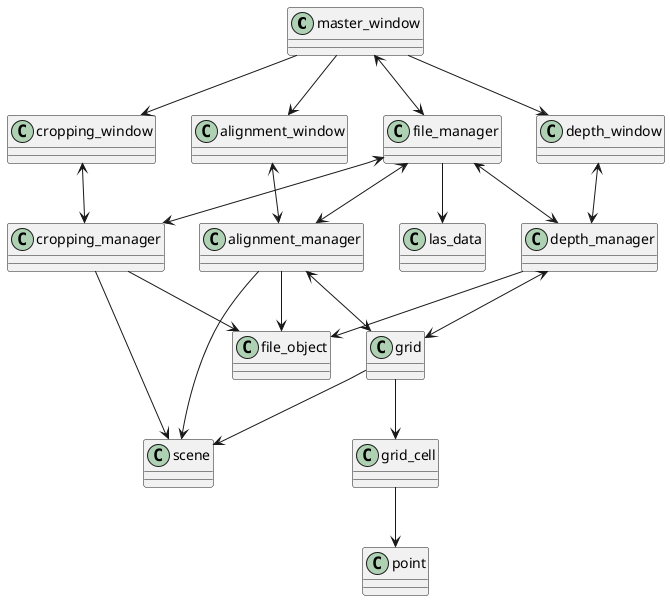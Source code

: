 @startuml
class master_window
class file_manager
class cropping_window
class depth_window
class alignment_window
class cropping_manager
class depth_manager
class alignment_manager
class las_data
class scene
class grid
class file_object
class grid_cell
class point

master_window <--> file_manager
master_window --> cropping_window
master_window --> alignment_window
master_window --> depth_window

depth_window <--> depth_manager
alignment_window <--> alignment_manager
cropping_window <--> cropping_manager

depth_manager <--> grid
depth_manager --> file_object

alignment_manager --> scene
alignment_manager <--> grid
alignment_manager --> file_object


cropping_manager --> scene
cropping_manager --> file_object

file_manager <--> cropping_manager
file_manager <--> alignment_manager
file_manager <--> depth_manager
file_manager --> las_data

grid --> scene
grid --> grid_cell

grid_cell --> point
@enduml